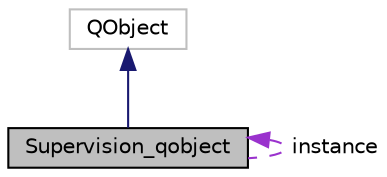 digraph "Supervision_qobject"
{
 // LATEX_PDF_SIZE
  edge [fontname="Helvetica",fontsize="10",labelfontname="Helvetica",labelfontsize="10"];
  node [fontname="Helvetica",fontsize="10",shape=record];
  Node1 [label="Supervision_qobject",height=0.2,width=0.4,color="black", fillcolor="grey75", style="filled", fontcolor="black",tooltip=" "];
  Node2 -> Node1 [dir="back",color="midnightblue",fontsize="10",style="solid"];
  Node2 [label="QObject",height=0.2,width=0.4,color="grey75", fillcolor="white", style="filled",tooltip=" "];
  Node1 -> Node1 [dir="back",color="darkorchid3",fontsize="10",style="dashed",label=" instance" ];
}
